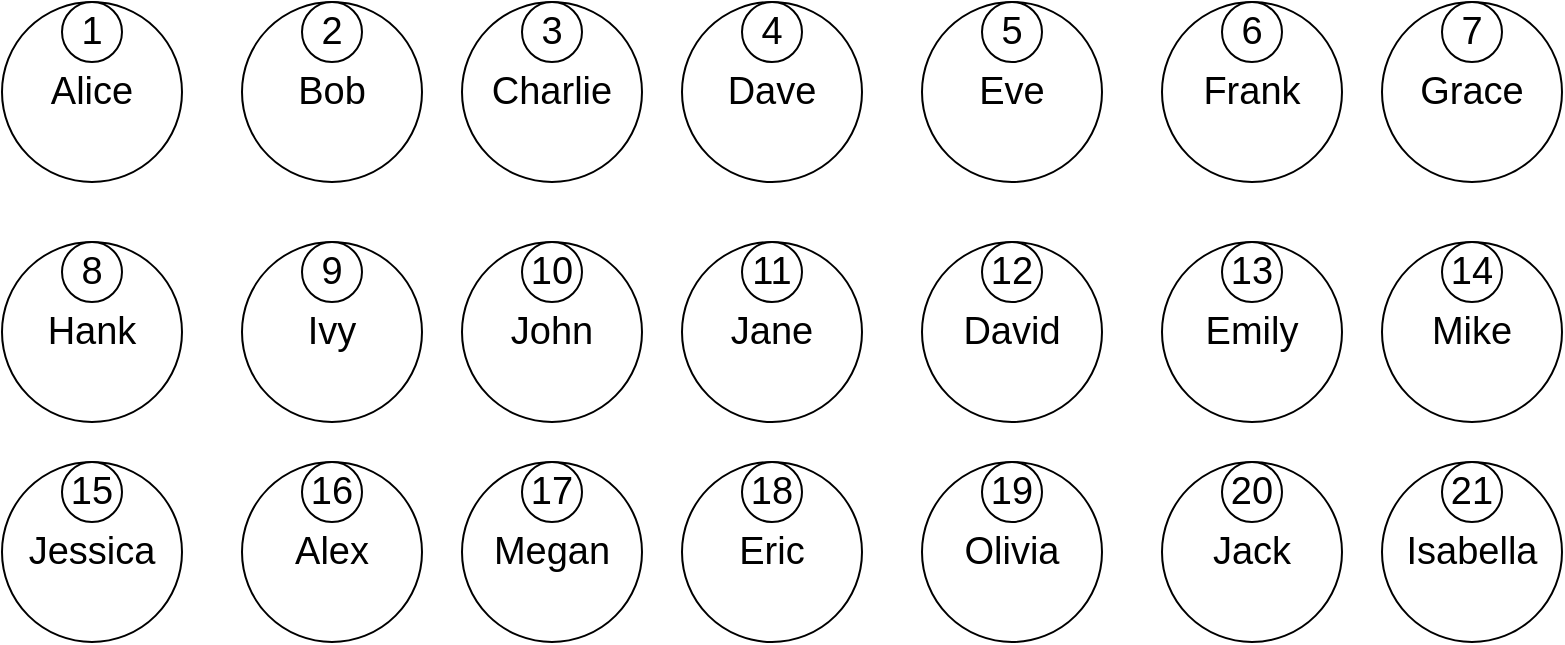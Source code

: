 <mxfile version="21.2.1">
  <diagram name="Страница 1" id="FKgclY8mvpm1GT28nI_9">
    <mxGraphModel dx="1159" dy="1056" grid="1" gridSize="10" guides="1" tooltips="1" connect="1" arrows="1" fold="1" page="1" pageScale="1" pageWidth="827" pageHeight="1169" math="0" shadow="0">
      <root>
        <mxCell id="0" />
        <mxCell id="1" parent="0" />
        <mxCell id="nuW5QYSNf9gHXcITZZhP-1" value="&lt;font style=&quot;font-size: 19px;&quot;&gt;Alice&lt;/font&gt;" style="ellipse;whiteSpace=wrap;html=1;aspect=fixed;fontSize=19;" vertex="1" parent="1">
          <mxGeometry x="20" y="110" width="90" height="90" as="geometry" />
        </mxCell>
        <mxCell id="nuW5QYSNf9gHXcITZZhP-2" value="&lt;font style=&quot;font-size: 19px;&quot;&gt;1&lt;/font&gt;" style="ellipse;whiteSpace=wrap;html=1;aspect=fixed;fontSize=19;" vertex="1" parent="1">
          <mxGeometry x="50" y="110" width="30" height="30" as="geometry" />
        </mxCell>
        <mxCell id="nuW5QYSNf9gHXcITZZhP-3" value="Bob" style="ellipse;whiteSpace=wrap;html=1;aspect=fixed;fontSize=19;" vertex="1" parent="1">
          <mxGeometry x="140" y="110" width="90" height="90" as="geometry" />
        </mxCell>
        <mxCell id="nuW5QYSNf9gHXcITZZhP-4" value="2" style="ellipse;whiteSpace=wrap;html=1;aspect=fixed;fontSize=19;" vertex="1" parent="1">
          <mxGeometry x="170" y="110" width="30" height="30" as="geometry" />
        </mxCell>
        <mxCell id="nuW5QYSNf9gHXcITZZhP-19" value="Charlie" style="ellipse;whiteSpace=wrap;html=1;aspect=fixed;fontSize=19;" vertex="1" parent="1">
          <mxGeometry x="250" y="110" width="90" height="90" as="geometry" />
        </mxCell>
        <mxCell id="nuW5QYSNf9gHXcITZZhP-20" value="3" style="ellipse;whiteSpace=wrap;html=1;aspect=fixed;fontSize=19;" vertex="1" parent="1">
          <mxGeometry x="280" y="110" width="30" height="30" as="geometry" />
        </mxCell>
        <mxCell id="nuW5QYSNf9gHXcITZZhP-21" value="Dave" style="ellipse;whiteSpace=wrap;html=1;aspect=fixed;fontSize=19;" vertex="1" parent="1">
          <mxGeometry x="360" y="110" width="90" height="90" as="geometry" />
        </mxCell>
        <mxCell id="nuW5QYSNf9gHXcITZZhP-22" value="4" style="ellipse;whiteSpace=wrap;html=1;aspect=fixed;fontSize=19;" vertex="1" parent="1">
          <mxGeometry x="390" y="110" width="30" height="30" as="geometry" />
        </mxCell>
        <mxCell id="nuW5QYSNf9gHXcITZZhP-23" value="Eve" style="ellipse;whiteSpace=wrap;html=1;aspect=fixed;fontSize=19;" vertex="1" parent="1">
          <mxGeometry x="480" y="110" width="90" height="90" as="geometry" />
        </mxCell>
        <mxCell id="nuW5QYSNf9gHXcITZZhP-24" value="5" style="ellipse;whiteSpace=wrap;html=1;aspect=fixed;fontSize=19;" vertex="1" parent="1">
          <mxGeometry x="510" y="110" width="30" height="30" as="geometry" />
        </mxCell>
        <mxCell id="nuW5QYSNf9gHXcITZZhP-25" value="Frank" style="ellipse;whiteSpace=wrap;html=1;aspect=fixed;fontSize=19;" vertex="1" parent="1">
          <mxGeometry x="600" y="110" width="90" height="90" as="geometry" />
        </mxCell>
        <mxCell id="nuW5QYSNf9gHXcITZZhP-26" value="6" style="ellipse;whiteSpace=wrap;html=1;aspect=fixed;fontSize=19;" vertex="1" parent="1">
          <mxGeometry x="630" y="110" width="30" height="30" as="geometry" />
        </mxCell>
        <mxCell id="nuW5QYSNf9gHXcITZZhP-37" value="Grace" style="ellipse;whiteSpace=wrap;html=1;aspect=fixed;fontSize=19;" vertex="1" parent="1">
          <mxGeometry x="710" y="110" width="90" height="90" as="geometry" />
        </mxCell>
        <mxCell id="nuW5QYSNf9gHXcITZZhP-38" value="7" style="ellipse;whiteSpace=wrap;html=1;aspect=fixed;fontSize=19;" vertex="1" parent="1">
          <mxGeometry x="740" y="110" width="30" height="30" as="geometry" />
        </mxCell>
        <mxCell id="nuW5QYSNf9gHXcITZZhP-39" value="Hank" style="ellipse;whiteSpace=wrap;html=1;aspect=fixed;fontSize=19;" vertex="1" parent="1">
          <mxGeometry x="20" y="230" width="90" height="90" as="geometry" />
        </mxCell>
        <mxCell id="nuW5QYSNf9gHXcITZZhP-40" value="8" style="ellipse;whiteSpace=wrap;html=1;aspect=fixed;fontSize=19;" vertex="1" parent="1">
          <mxGeometry x="50" y="230" width="30" height="30" as="geometry" />
        </mxCell>
        <mxCell id="nuW5QYSNf9gHXcITZZhP-41" value="Ivy" style="ellipse;whiteSpace=wrap;html=1;aspect=fixed;fontSize=19;" vertex="1" parent="1">
          <mxGeometry x="140" y="230" width="90" height="90" as="geometry" />
        </mxCell>
        <mxCell id="nuW5QYSNf9gHXcITZZhP-42" value="9" style="ellipse;whiteSpace=wrap;html=1;aspect=fixed;fontSize=19;" vertex="1" parent="1">
          <mxGeometry x="170" y="230" width="30" height="30" as="geometry" />
        </mxCell>
        <mxCell id="nuW5QYSNf9gHXcITZZhP-43" value="John" style="ellipse;whiteSpace=wrap;html=1;aspect=fixed;fontSize=19;" vertex="1" parent="1">
          <mxGeometry x="250" y="230" width="90" height="90" as="geometry" />
        </mxCell>
        <mxCell id="nuW5QYSNf9gHXcITZZhP-44" value="10" style="ellipse;whiteSpace=wrap;html=1;aspect=fixed;fontSize=19;" vertex="1" parent="1">
          <mxGeometry x="280" y="230" width="30" height="30" as="geometry" />
        </mxCell>
        <mxCell id="nuW5QYSNf9gHXcITZZhP-45" value="Jane" style="ellipse;whiteSpace=wrap;html=1;aspect=fixed;fontSize=19;" vertex="1" parent="1">
          <mxGeometry x="360" y="230" width="90" height="90" as="geometry" />
        </mxCell>
        <mxCell id="nuW5QYSNf9gHXcITZZhP-46" value="11" style="ellipse;whiteSpace=wrap;html=1;aspect=fixed;fontSize=19;" vertex="1" parent="1">
          <mxGeometry x="390" y="230" width="30" height="30" as="geometry" />
        </mxCell>
        <mxCell id="nuW5QYSNf9gHXcITZZhP-47" value="David" style="ellipse;whiteSpace=wrap;html=1;aspect=fixed;fontSize=19;" vertex="1" parent="1">
          <mxGeometry x="480" y="230" width="90" height="90" as="geometry" />
        </mxCell>
        <mxCell id="nuW5QYSNf9gHXcITZZhP-48" value="12" style="ellipse;whiteSpace=wrap;html=1;aspect=fixed;fontSize=19;" vertex="1" parent="1">
          <mxGeometry x="510" y="230" width="30" height="30" as="geometry" />
        </mxCell>
        <mxCell id="nuW5QYSNf9gHXcITZZhP-49" value="Emily" style="ellipse;whiteSpace=wrap;html=1;aspect=fixed;fontSize=19;" vertex="1" parent="1">
          <mxGeometry x="600" y="230" width="90" height="90" as="geometry" />
        </mxCell>
        <mxCell id="nuW5QYSNf9gHXcITZZhP-50" value="13" style="ellipse;whiteSpace=wrap;html=1;aspect=fixed;fontSize=19;" vertex="1" parent="1">
          <mxGeometry x="630" y="230" width="30" height="30" as="geometry" />
        </mxCell>
        <mxCell id="nuW5QYSNf9gHXcITZZhP-51" value="Mike" style="ellipse;whiteSpace=wrap;html=1;aspect=fixed;fontSize=19;" vertex="1" parent="1">
          <mxGeometry x="710" y="230" width="90" height="90" as="geometry" />
        </mxCell>
        <mxCell id="nuW5QYSNf9gHXcITZZhP-52" value="14" style="ellipse;whiteSpace=wrap;html=1;aspect=fixed;fontSize=19;" vertex="1" parent="1">
          <mxGeometry x="740" y="230" width="30" height="30" as="geometry" />
        </mxCell>
        <mxCell id="nuW5QYSNf9gHXcITZZhP-67" value="Jessica" style="ellipse;whiteSpace=wrap;html=1;aspect=fixed;fontSize=19;" vertex="1" parent="1">
          <mxGeometry x="20" y="340" width="90" height="90" as="geometry" />
        </mxCell>
        <mxCell id="nuW5QYSNf9gHXcITZZhP-68" value="15" style="ellipse;whiteSpace=wrap;html=1;aspect=fixed;fontSize=19;" vertex="1" parent="1">
          <mxGeometry x="50" y="340" width="30" height="30" as="geometry" />
        </mxCell>
        <mxCell id="nuW5QYSNf9gHXcITZZhP-69" value="Alex" style="ellipse;whiteSpace=wrap;html=1;aspect=fixed;fontSize=19;" vertex="1" parent="1">
          <mxGeometry x="140" y="340" width="90" height="90" as="geometry" />
        </mxCell>
        <mxCell id="nuW5QYSNf9gHXcITZZhP-70" value="16" style="ellipse;whiteSpace=wrap;html=1;aspect=fixed;fontSize=19;" vertex="1" parent="1">
          <mxGeometry x="170" y="340" width="30" height="30" as="geometry" />
        </mxCell>
        <mxCell id="nuW5QYSNf9gHXcITZZhP-71" value="Megan" style="ellipse;whiteSpace=wrap;html=1;aspect=fixed;fontSize=19;" vertex="1" parent="1">
          <mxGeometry x="250" y="340" width="90" height="90" as="geometry" />
        </mxCell>
        <mxCell id="nuW5QYSNf9gHXcITZZhP-72" value="17" style="ellipse;whiteSpace=wrap;html=1;aspect=fixed;fontSize=19;" vertex="1" parent="1">
          <mxGeometry x="280" y="340" width="30" height="30" as="geometry" />
        </mxCell>
        <mxCell id="nuW5QYSNf9gHXcITZZhP-73" value="Eric" style="ellipse;whiteSpace=wrap;html=1;aspect=fixed;fontSize=19;" vertex="1" parent="1">
          <mxGeometry x="360" y="340" width="90" height="90" as="geometry" />
        </mxCell>
        <mxCell id="nuW5QYSNf9gHXcITZZhP-74" value="18" style="ellipse;whiteSpace=wrap;html=1;aspect=fixed;fontSize=19;" vertex="1" parent="1">
          <mxGeometry x="390" y="340" width="30" height="30" as="geometry" />
        </mxCell>
        <mxCell id="nuW5QYSNf9gHXcITZZhP-75" value="Olivia" style="ellipse;whiteSpace=wrap;html=1;aspect=fixed;fontSize=19;" vertex="1" parent="1">
          <mxGeometry x="480" y="340" width="90" height="90" as="geometry" />
        </mxCell>
        <mxCell id="nuW5QYSNf9gHXcITZZhP-76" value="19" style="ellipse;whiteSpace=wrap;html=1;aspect=fixed;fontSize=19;" vertex="1" parent="1">
          <mxGeometry x="510" y="340" width="30" height="30" as="geometry" />
        </mxCell>
        <mxCell id="nuW5QYSNf9gHXcITZZhP-77" value="Jack" style="ellipse;whiteSpace=wrap;html=1;aspect=fixed;fontSize=19;" vertex="1" parent="1">
          <mxGeometry x="600" y="340" width="90" height="90" as="geometry" />
        </mxCell>
        <mxCell id="nuW5QYSNf9gHXcITZZhP-78" value="20" style="ellipse;whiteSpace=wrap;html=1;aspect=fixed;fontSize=19;" vertex="1" parent="1">
          <mxGeometry x="630" y="340" width="30" height="30" as="geometry" />
        </mxCell>
        <mxCell id="nuW5QYSNf9gHXcITZZhP-79" value="Isabella" style="ellipse;whiteSpace=wrap;html=1;aspect=fixed;fontSize=19;" vertex="1" parent="1">
          <mxGeometry x="710" y="340" width="90" height="90" as="geometry" />
        </mxCell>
        <mxCell id="nuW5QYSNf9gHXcITZZhP-80" value="21" style="ellipse;whiteSpace=wrap;html=1;aspect=fixed;fontSize=19;" vertex="1" parent="1">
          <mxGeometry x="740" y="340" width="30" height="30" as="geometry" />
        </mxCell>
      </root>
    </mxGraphModel>
  </diagram>
</mxfile>

